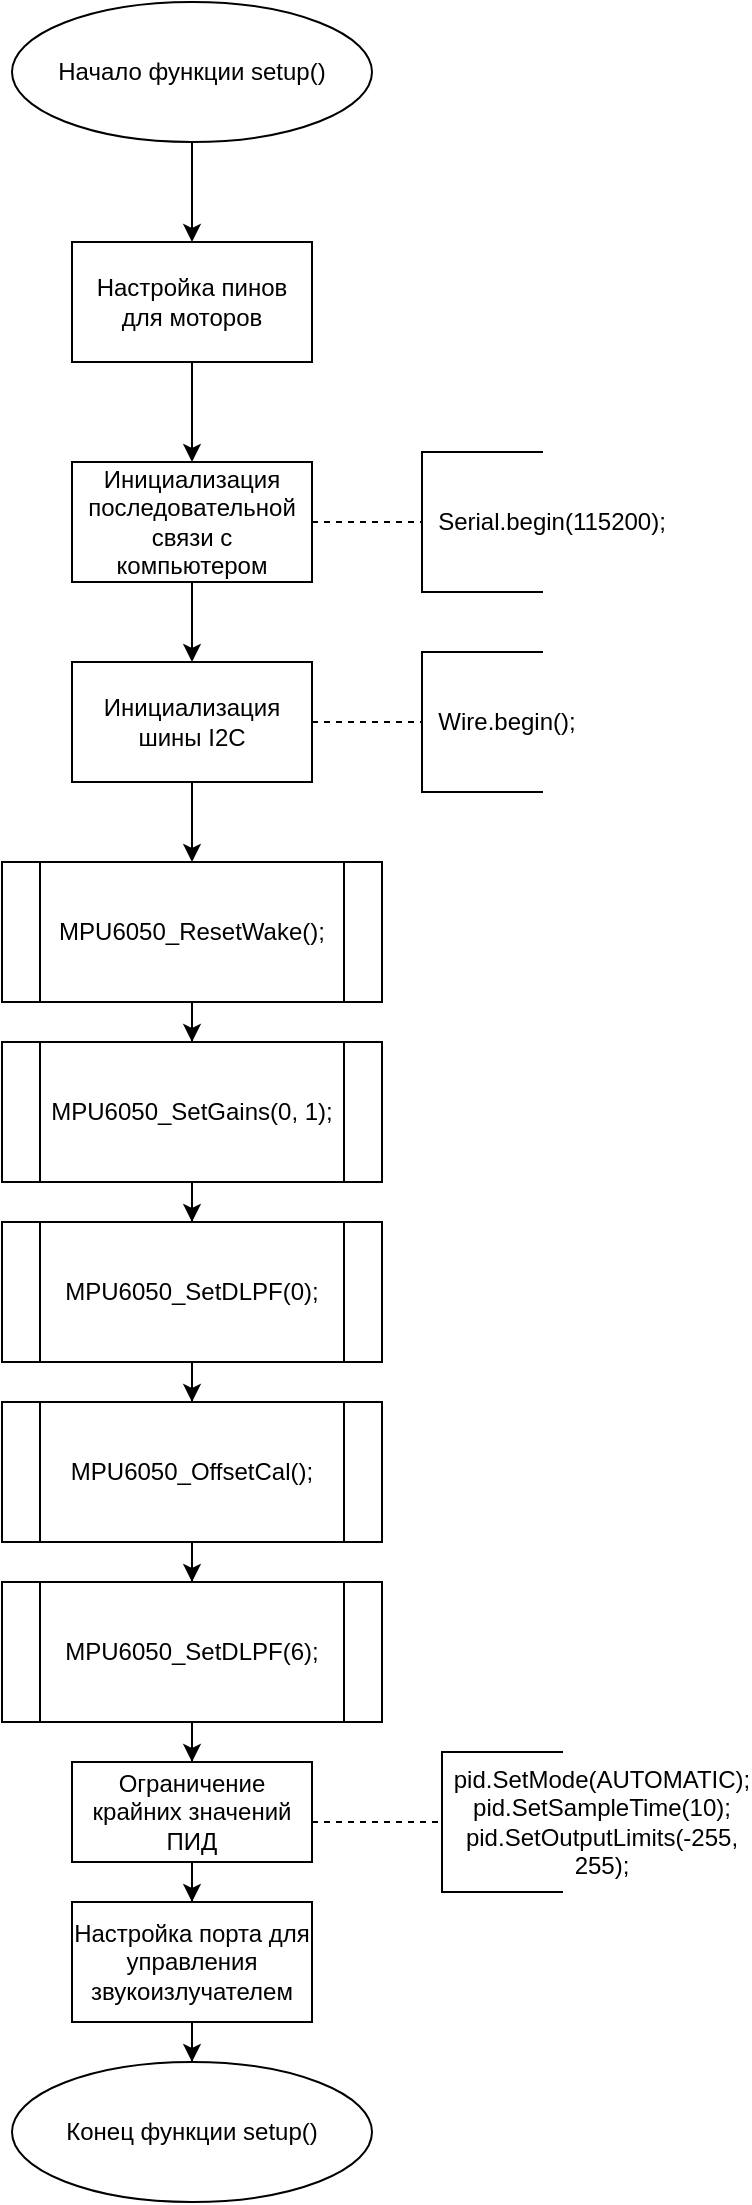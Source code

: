 <mxfile version="21.3.8" type="device">
  <diagram name="Страница 1" id="HE8w1pj0rO7jNCgZfmQC">
    <mxGraphModel dx="2390" dy="1327" grid="1" gridSize="10" guides="1" tooltips="1" connect="1" arrows="1" fold="1" page="1" pageScale="1" pageWidth="1200" pageHeight="1600" math="0" shadow="0">
      <root>
        <mxCell id="0" />
        <mxCell id="1" parent="0" />
        <mxCell id="jmQ7OI4hzb0pj3148t5v-4" style="edgeStyle=orthogonalEdgeStyle;rounded=0;orthogonalLoop=1;jettySize=auto;html=1;entryX=0.5;entryY=0;entryDx=0;entryDy=0;" edge="1" parent="1" source="jmQ7OI4hzb0pj3148t5v-2" target="jmQ7OI4hzb0pj3148t5v-3">
          <mxGeometry relative="1" as="geometry" />
        </mxCell>
        <mxCell id="jmQ7OI4hzb0pj3148t5v-2" value="Начало функции setup()" style="ellipse;whiteSpace=wrap;html=1;" vertex="1" parent="1">
          <mxGeometry x="510" y="110" width="180" height="70" as="geometry" />
        </mxCell>
        <mxCell id="jmQ7OI4hzb0pj3148t5v-6" style="edgeStyle=orthogonalEdgeStyle;rounded=0;orthogonalLoop=1;jettySize=auto;html=1;entryX=0.5;entryY=0;entryDx=0;entryDy=0;" edge="1" parent="1" source="jmQ7OI4hzb0pj3148t5v-3" target="jmQ7OI4hzb0pj3148t5v-5">
          <mxGeometry relative="1" as="geometry" />
        </mxCell>
        <mxCell id="jmQ7OI4hzb0pj3148t5v-3" value="Настройка пинов для моторов" style="rounded=0;whiteSpace=wrap;html=1;" vertex="1" parent="1">
          <mxGeometry x="540" y="230" width="120" height="60" as="geometry" />
        </mxCell>
        <mxCell id="jmQ7OI4hzb0pj3148t5v-16" style="edgeStyle=orthogonalEdgeStyle;rounded=0;orthogonalLoop=1;jettySize=auto;html=1;entryX=0.5;entryY=0;entryDx=0;entryDy=0;" edge="1" parent="1" source="jmQ7OI4hzb0pj3148t5v-5" target="jmQ7OI4hzb0pj3148t5v-13">
          <mxGeometry relative="1" as="geometry" />
        </mxCell>
        <mxCell id="jmQ7OI4hzb0pj3148t5v-5" value="Инициализация последовательной связи с компьютером" style="rounded=0;whiteSpace=wrap;html=1;" vertex="1" parent="1">
          <mxGeometry x="540" y="340" width="120" height="60" as="geometry" />
        </mxCell>
        <mxCell id="jmQ7OI4hzb0pj3148t5v-7" value="" style="endArrow=none;dashed=1;html=1;rounded=0;entryX=0.5;entryY=1;entryDx=0;entryDy=0;" edge="1" parent="1" target="jmQ7OI4hzb0pj3148t5v-9">
          <mxGeometry width="50" height="50" relative="1" as="geometry">
            <mxPoint x="660" y="370" as="sourcePoint" />
            <mxPoint x="790" y="370" as="targetPoint" />
          </mxGeometry>
        </mxCell>
        <mxCell id="jmQ7OI4hzb0pj3148t5v-9" value="Serial.begin(115200);" style="shape=partialRectangle;whiteSpace=wrap;html=1;bottom=1;right=1;left=1;top=0;fillColor=none;routingCenterX=-0.5;rotation=90;verticalAlign=middle;labelPosition=center;verticalLabelPosition=middle;align=center;horizontal=0;spacingLeft=70;" vertex="1" parent="1">
          <mxGeometry x="710" y="340" width="70" height="60" as="geometry" />
        </mxCell>
        <mxCell id="jmQ7OI4hzb0pj3148t5v-29" value="" style="edgeStyle=orthogonalEdgeStyle;rounded=0;orthogonalLoop=1;jettySize=auto;html=1;" edge="1" parent="1" source="jmQ7OI4hzb0pj3148t5v-13" target="jmQ7OI4hzb0pj3148t5v-18">
          <mxGeometry relative="1" as="geometry" />
        </mxCell>
        <mxCell id="jmQ7OI4hzb0pj3148t5v-13" value="Инициализация шины I2C" style="rounded=0;whiteSpace=wrap;html=1;" vertex="1" parent="1">
          <mxGeometry x="540" y="440" width="120" height="60" as="geometry" />
        </mxCell>
        <mxCell id="jmQ7OI4hzb0pj3148t5v-14" value="" style="endArrow=none;dashed=1;html=1;rounded=0;entryX=0.5;entryY=1;entryDx=0;entryDy=0;" edge="1" parent="1" target="jmQ7OI4hzb0pj3148t5v-15">
          <mxGeometry width="50" height="50" relative="1" as="geometry">
            <mxPoint x="660" y="470" as="sourcePoint" />
            <mxPoint x="790" y="470" as="targetPoint" />
          </mxGeometry>
        </mxCell>
        <mxCell id="jmQ7OI4hzb0pj3148t5v-15" value="Wire.begin();" style="shape=partialRectangle;whiteSpace=wrap;html=1;bottom=1;right=1;left=1;top=0;fillColor=none;routingCenterX=-0.5;rotation=90;verticalAlign=middle;labelPosition=center;verticalLabelPosition=middle;align=center;horizontal=0;spacingLeft=25;" vertex="1" parent="1">
          <mxGeometry x="710" y="440" width="70" height="60" as="geometry" />
        </mxCell>
        <mxCell id="jmQ7OI4hzb0pj3148t5v-32" style="edgeStyle=orthogonalEdgeStyle;rounded=0;orthogonalLoop=1;jettySize=auto;html=1;entryX=0.5;entryY=0;entryDx=0;entryDy=0;" edge="1" parent="1" source="jmQ7OI4hzb0pj3148t5v-18" target="jmQ7OI4hzb0pj3148t5v-21">
          <mxGeometry relative="1" as="geometry" />
        </mxCell>
        <mxCell id="jmQ7OI4hzb0pj3148t5v-18" value="MPU6050_ResetWake();" style="shape=process;whiteSpace=wrap;html=1;backgroundOutline=1;" vertex="1" parent="1">
          <mxGeometry x="505" y="540" width="190" height="70" as="geometry" />
        </mxCell>
        <mxCell id="jmQ7OI4hzb0pj3148t5v-36" style="edgeStyle=orthogonalEdgeStyle;rounded=0;orthogonalLoop=1;jettySize=auto;html=1;entryX=0.5;entryY=0;entryDx=0;entryDy=0;" edge="1" parent="1" source="jmQ7OI4hzb0pj3148t5v-20" target="jmQ7OI4hzb0pj3148t5v-24">
          <mxGeometry relative="1" as="geometry" />
        </mxCell>
        <mxCell id="jmQ7OI4hzb0pj3148t5v-20" value="MPU6050_SetDLPF(6);" style="shape=process;whiteSpace=wrap;html=1;backgroundOutline=1;" vertex="1" parent="1">
          <mxGeometry x="505" y="900" width="190" height="70" as="geometry" />
        </mxCell>
        <mxCell id="jmQ7OI4hzb0pj3148t5v-33" style="edgeStyle=orthogonalEdgeStyle;rounded=0;orthogonalLoop=1;jettySize=auto;html=1;entryX=0.5;entryY=0;entryDx=0;entryDy=0;" edge="1" parent="1" source="jmQ7OI4hzb0pj3148t5v-21" target="jmQ7OI4hzb0pj3148t5v-22">
          <mxGeometry relative="1" as="geometry" />
        </mxCell>
        <mxCell id="jmQ7OI4hzb0pj3148t5v-21" value="MPU6050_SetGains(0, 1);" style="shape=process;whiteSpace=wrap;html=1;backgroundOutline=1;" vertex="1" parent="1">
          <mxGeometry x="505" y="630" width="190" height="70" as="geometry" />
        </mxCell>
        <mxCell id="jmQ7OI4hzb0pj3148t5v-34" style="edgeStyle=orthogonalEdgeStyle;rounded=0;orthogonalLoop=1;jettySize=auto;html=1;entryX=0.5;entryY=0;entryDx=0;entryDy=0;" edge="1" parent="1" source="jmQ7OI4hzb0pj3148t5v-22" target="jmQ7OI4hzb0pj3148t5v-23">
          <mxGeometry relative="1" as="geometry" />
        </mxCell>
        <mxCell id="jmQ7OI4hzb0pj3148t5v-22" value="MPU6050_SetDLPF(0);" style="shape=process;whiteSpace=wrap;html=1;backgroundOutline=1;" vertex="1" parent="1">
          <mxGeometry x="505" y="720" width="190" height="70" as="geometry" />
        </mxCell>
        <mxCell id="jmQ7OI4hzb0pj3148t5v-35" style="edgeStyle=orthogonalEdgeStyle;rounded=0;orthogonalLoop=1;jettySize=auto;html=1;entryX=0.5;entryY=0;entryDx=0;entryDy=0;" edge="1" parent="1" source="jmQ7OI4hzb0pj3148t5v-23" target="jmQ7OI4hzb0pj3148t5v-20">
          <mxGeometry relative="1" as="geometry" />
        </mxCell>
        <mxCell id="jmQ7OI4hzb0pj3148t5v-23" value="MPU6050_OffsetCal();" style="shape=process;whiteSpace=wrap;html=1;backgroundOutline=1;" vertex="1" parent="1">
          <mxGeometry x="505" y="810" width="190" height="70" as="geometry" />
        </mxCell>
        <mxCell id="jmQ7OI4hzb0pj3148t5v-37" style="edgeStyle=orthogonalEdgeStyle;rounded=0;orthogonalLoop=1;jettySize=auto;html=1;entryX=0.5;entryY=0;entryDx=0;entryDy=0;" edge="1" parent="1" source="jmQ7OI4hzb0pj3148t5v-24" target="jmQ7OI4hzb0pj3148t5v-25">
          <mxGeometry relative="1" as="geometry" />
        </mxCell>
        <mxCell id="jmQ7OI4hzb0pj3148t5v-24" value="Ограничение крайних значений ПИД" style="rounded=0;whiteSpace=wrap;html=1;" vertex="1" parent="1">
          <mxGeometry x="540" y="990" width="120" height="50" as="geometry" />
        </mxCell>
        <mxCell id="jmQ7OI4hzb0pj3148t5v-38" style="edgeStyle=orthogonalEdgeStyle;rounded=0;orthogonalLoop=1;jettySize=auto;html=1;entryX=0.5;entryY=0;entryDx=0;entryDy=0;" edge="1" parent="1" source="jmQ7OI4hzb0pj3148t5v-25" target="jmQ7OI4hzb0pj3148t5v-26">
          <mxGeometry relative="1" as="geometry" />
        </mxCell>
        <mxCell id="jmQ7OI4hzb0pj3148t5v-25" value="Настройка порта для управления звукоизлучателем" style="rounded=0;whiteSpace=wrap;html=1;" vertex="1" parent="1">
          <mxGeometry x="540" y="1060" width="120" height="60" as="geometry" />
        </mxCell>
        <mxCell id="jmQ7OI4hzb0pj3148t5v-26" value="Конец функции setup()" style="ellipse;whiteSpace=wrap;html=1;" vertex="1" parent="1">
          <mxGeometry x="510" y="1140" width="180" height="70" as="geometry" />
        </mxCell>
        <mxCell id="jmQ7OI4hzb0pj3148t5v-27" value="" style="endArrow=none;dashed=1;html=1;rounded=0;entryX=0.5;entryY=1;entryDx=0;entryDy=0;" edge="1" parent="1" target="jmQ7OI4hzb0pj3148t5v-28">
          <mxGeometry width="50" height="50" relative="1" as="geometry">
            <mxPoint x="660" y="1020" as="sourcePoint" />
            <mxPoint x="780" y="1020" as="targetPoint" />
          </mxGeometry>
        </mxCell>
        <mxCell id="jmQ7OI4hzb0pj3148t5v-28" value="&lt;div&gt;pid.SetMode(AUTOMATIC);&lt;/div&gt;&lt;div&gt;&lt;span style=&quot;background-color: initial;&quot;&gt;pid.SetSampleTime(10);&lt;/span&gt;&lt;/div&gt;&lt;div&gt;&lt;span style=&quot;background-color: initial;&quot;&gt;pid.SetOutputLimits(-255, 255);&lt;/span&gt;&lt;/div&gt;" style="shape=partialRectangle;whiteSpace=wrap;html=1;bottom=1;right=1;left=1;top=0;fillColor=none;routingCenterX=-0.5;rotation=90;verticalAlign=middle;labelPosition=center;verticalLabelPosition=middle;align=center;horizontal=0;spacingLeft=100;" vertex="1" parent="1">
          <mxGeometry x="720" y="990" width="70" height="60" as="geometry" />
        </mxCell>
      </root>
    </mxGraphModel>
  </diagram>
</mxfile>
